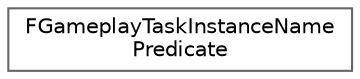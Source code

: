 digraph "Graphical Class Hierarchy"
{
 // INTERACTIVE_SVG=YES
 // LATEX_PDF_SIZE
  bgcolor="transparent";
  edge [fontname=Helvetica,fontsize=10,labelfontname=Helvetica,labelfontsize=10];
  node [fontname=Helvetica,fontsize=10,shape=box,height=0.2,width=0.4];
  rankdir="LR";
  Node0 [id="Node000000",label="FGameplayTaskInstanceName\lPredicate",height=0.2,width=0.4,color="grey40", fillcolor="white", style="filled",URL="$da/d79/structFGameplayTaskInstanceNamePredicate.html",tooltip=" "];
}
